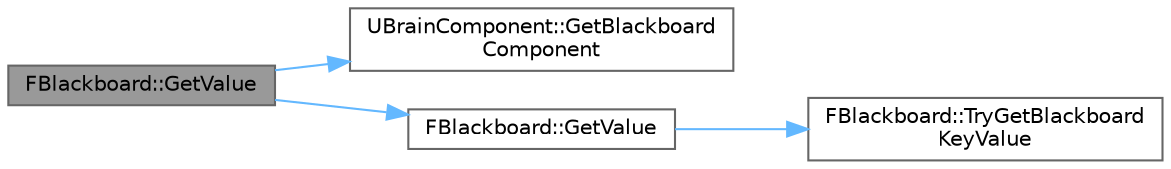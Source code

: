 digraph "FBlackboard::GetValue"
{
 // INTERACTIVE_SVG=YES
 // LATEX_PDF_SIZE
  bgcolor="transparent";
  edge [fontname=Helvetica,fontsize=10,labelfontname=Helvetica,labelfontsize=10];
  node [fontname=Helvetica,fontsize=10,shape=box,height=0.2,width=0.4];
  rankdir="LR";
  Node1 [id="Node000001",label="FBlackboard::GetValue",height=0.2,width=0.4,color="gray40", fillcolor="grey60", style="filled", fontcolor="black",tooltip=" "];
  Node1 -> Node2 [id="edge1_Node000001_Node000002",color="steelblue1",style="solid",tooltip=" "];
  Node2 [id="Node000002",label="UBrainComponent::GetBlackboard\lComponent",height=0.2,width=0.4,color="grey40", fillcolor="white", style="filled",URL="$d1/da3/classUBrainComponent.html#a8b5f109b8734f7f7545c52f9827a53f0",tooltip=" "];
  Node1 -> Node3 [id="edge2_Node000001_Node000003",color="steelblue1",style="solid",tooltip=" "];
  Node3 [id="Node000003",label="FBlackboard::GetValue",height=0.2,width=0.4,color="grey40", fillcolor="white", style="filled",URL="$d9/d31/namespaceFBlackboard.html#afee35021c54b9f5007edcaa9a31b260c",tooltip=" "];
  Node3 -> Node4 [id="edge3_Node000003_Node000004",color="steelblue1",style="solid",tooltip=" "];
  Node4 [id="Node000004",label="FBlackboard::TryGetBlackboard\lKeyValue",height=0.2,width=0.4,color="grey40", fillcolor="white", style="filled",URL="$d9/d31/namespaceFBlackboard.html#a02da20f936e7f16e06932af200eb10b0",tooltip=" "];
}
